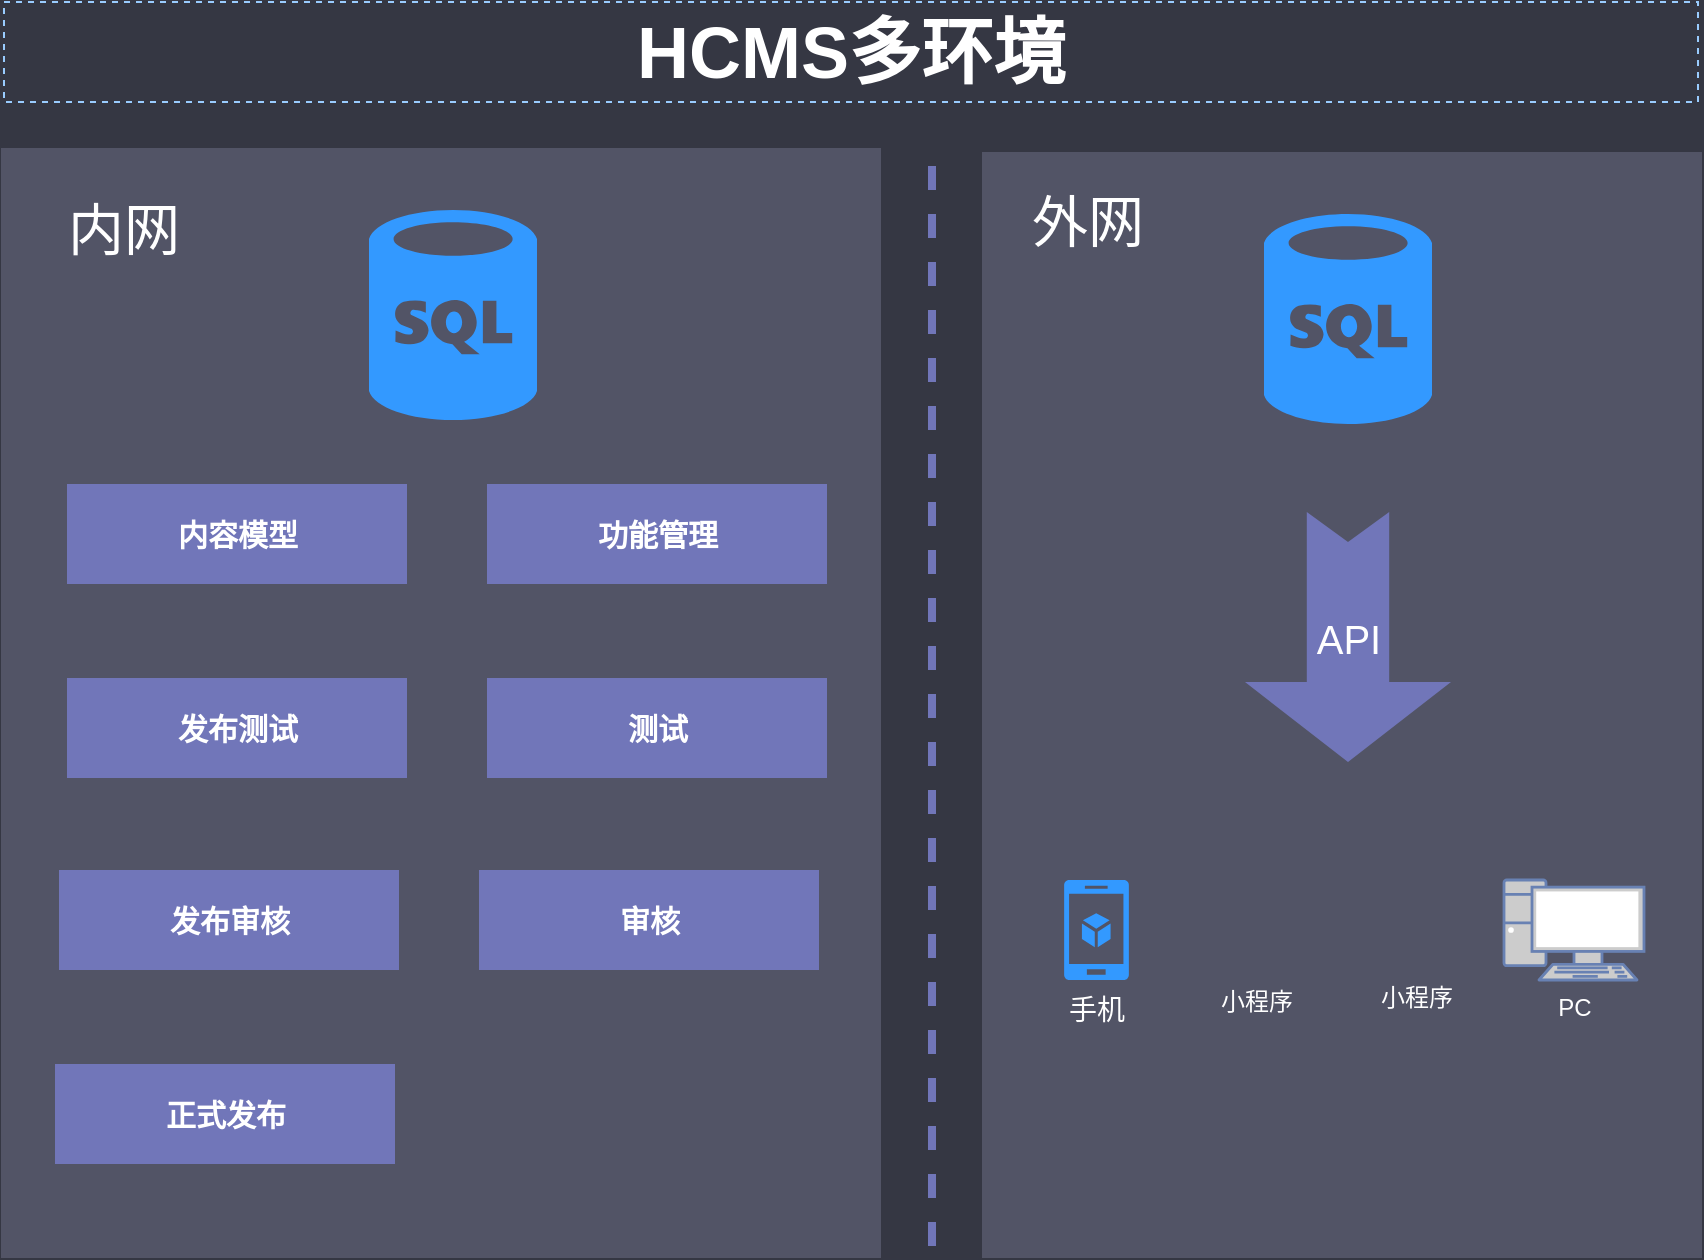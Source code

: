 <mxfile version="13.6.2" type="github">
  <diagram id="6a731a19-8d31-9384-78a2-239565b7b9f0" name="Page-1">
    <mxGraphModel dx="1186" dy="747" grid="0" gridSize="10" guides="1" tooltips="1" connect="1" arrows="1" fold="1" page="1" pageScale="1" pageWidth="1169" pageHeight="827" background="#353743" math="0" shadow="0">
      <root>
        <mxCell id="0" />
        <mxCell id="1" parent="0" />
        <mxCell id="2020" value="" style="rounded=0;whiteSpace=wrap;html=1;dashed=1;strokeColor=none;strokeWidth=2;fontFamily=Verdana;fontSize=12;fontColor=#00BEF2;fillColor=#525466;" parent="1" vertex="1">
          <mxGeometry x="190.5" y="93" width="440" height="555" as="geometry" />
        </mxCell>
        <mxCell id="2021" value="" style="rounded=0;whiteSpace=wrap;html=1;dashed=1;strokeColor=none;strokeWidth=2;fontFamily=Verdana;fontSize=12;fontColor=#00BEF2;fillColor=#525466;" parent="1" vertex="1">
          <mxGeometry x="681" y="95" width="360" height="553" as="geometry" />
        </mxCell>
        <mxCell id="2046" value="手机" style="verticalLabelPosition=bottom;html=1;verticalAlign=top;strokeColor=none;fillColor=#3399FF;shape=mxgraph.azure.mobile_services;dashed=1;fontSize=14;fontColor=#FFFFFF;" parent="1" vertex="1">
          <mxGeometry x="722" y="459" width="32.5" height="50" as="geometry" />
        </mxCell>
        <mxCell id="2047" value="HCMS多环境" style="text;html=1;fillColor=none;align=center;verticalAlign=middle;whiteSpace=wrap;overflow=hidden;dashed=1;fontSize=36;fontColor=#FFFFFF;fontFamily=Helvetica;fontStyle=1;strokeColor=#99CCFF;" parent="1" vertex="1">
          <mxGeometry x="192" y="20" width="847" height="50" as="geometry" />
        </mxCell>
        <mxCell id="ClDeCDsqeWf2BkC4Ki-v-2102" value="内容模型" style="whiteSpace=wrap;html=1;dashed=1;strokeColor=none;strokeWidth=2;fontFamily=Helvetica;fontSize=15;fontColor=#FFFFFF;fontStyle=1;fillColor=#7176B9;" vertex="1" parent="1">
          <mxGeometry x="223.5" y="261" width="170" height="50" as="geometry" />
        </mxCell>
        <mxCell id="ClDeCDsqeWf2BkC4Ki-v-2103" value="PC" style="verticalAlign=top;verticalLabelPosition=bottom;labelPosition=center;align=center;html=1;outlineConnect=0;fillColor=#CCCCCC;strokeColor=#6881B3;gradientColor=none;gradientDirection=north;strokeWidth=2;shape=mxgraph.networks.pc;rounded=0;fontColor=#FFFFFF;" vertex="1" parent="1">
          <mxGeometry x="942" y="459" width="70" height="50" as="geometry" />
        </mxCell>
        <mxCell id="ClDeCDsqeWf2BkC4Ki-v-2104" value="小程序" style="shape=image;html=1;verticalAlign=top;verticalLabelPosition=bottom;labelBackgroundColor=none;imageAspect=0;aspect=fixed;image=https://cdn4.iconfinder.com/data/icons/logos-and-brands/512/371_Wechat_logo-128.png;rounded=0;fillColor=#3399FF;fontColor=#FFFFFF;" vertex="1" parent="1">
          <mxGeometry x="796" y="462" width="44" height="44" as="geometry" />
        </mxCell>
        <mxCell id="ClDeCDsqeWf2BkC4Ki-v-2105" value="小程序&lt;br&gt;" style="shape=image;html=1;verticalAlign=top;verticalLabelPosition=bottom;labelBackgroundColor=none;imageAspect=0;aspect=fixed;image=https://cdn4.iconfinder.com/data/icons/logos-and-brands/512/13_Alipay_logo_logos-128.png;rounded=0;fillColor=#3399FF;fontColor=#FFFFFF;" vertex="1" parent="1">
          <mxGeometry x="878" y="464.5" width="39" height="39" as="geometry" />
        </mxCell>
        <mxCell id="ClDeCDsqeWf2BkC4Ki-v-2115" value="功能管理" style="whiteSpace=wrap;html=1;dashed=1;strokeColor=none;strokeWidth=2;fontFamily=Helvetica;fontSize=15;fontColor=#FFFFFF;fontStyle=1;fillColor=#7176B9;" vertex="1" parent="1">
          <mxGeometry x="433.5" y="261" width="170" height="50" as="geometry" />
        </mxCell>
        <mxCell id="ClDeCDsqeWf2BkC4Ki-v-2116" style="edgeStyle=orthogonalEdgeStyle;curved=1;orthogonalLoop=1;jettySize=auto;html=1;exitX=0.5;exitY=1;exitDx=0;exitDy=0;labelBackgroundColor=none;strokeWidth=4;fontSize=15;fontColor=#FFFFFF;" edge="1" parent="1" source="ClDeCDsqeWf2BkC4Ki-v-2115" target="ClDeCDsqeWf2BkC4Ki-v-2115">
          <mxGeometry relative="1" as="geometry" />
        </mxCell>
        <mxCell id="ClDeCDsqeWf2BkC4Ki-v-2117" value="发布测试" style="whiteSpace=wrap;html=1;dashed=1;strokeColor=none;strokeWidth=2;fontFamily=Helvetica;fontSize=15;fontColor=#FFFFFF;fontStyle=1;fillColor=#7176B9;" vertex="1" parent="1">
          <mxGeometry x="223.5" y="358" width="170" height="50" as="geometry" />
        </mxCell>
        <mxCell id="ClDeCDsqeWf2BkC4Ki-v-2118" value="测试" style="whiteSpace=wrap;html=1;dashed=1;strokeColor=none;strokeWidth=2;fontFamily=Helvetica;fontSize=15;fontColor=#FFFFFF;fontStyle=1;fillColor=#7176B9;" vertex="1" parent="1">
          <mxGeometry x="433.5" y="358" width="170" height="50" as="geometry" />
        </mxCell>
        <mxCell id="ClDeCDsqeWf2BkC4Ki-v-2119" style="edgeStyle=orthogonalEdgeStyle;curved=1;orthogonalLoop=1;jettySize=auto;html=1;exitX=0.5;exitY=1;exitDx=0;exitDy=0;labelBackgroundColor=none;strokeWidth=4;fontSize=15;fontColor=#FFFFFF;" edge="1" parent="1" source="ClDeCDsqeWf2BkC4Ki-v-2118" target="ClDeCDsqeWf2BkC4Ki-v-2118">
          <mxGeometry relative="1" as="geometry" />
        </mxCell>
        <mxCell id="ClDeCDsqeWf2BkC4Ki-v-2120" value="发布审核" style="whiteSpace=wrap;html=1;dashed=1;strokeColor=none;strokeWidth=2;fontFamily=Helvetica;fontSize=15;fontColor=#FFFFFF;fontStyle=1;fillColor=#7176B9;" vertex="1" parent="1">
          <mxGeometry x="219.5" y="454" width="170" height="50" as="geometry" />
        </mxCell>
        <mxCell id="ClDeCDsqeWf2BkC4Ki-v-2121" value="审核" style="whiteSpace=wrap;html=1;dashed=1;strokeColor=none;strokeWidth=2;fontFamily=Helvetica;fontSize=15;fontColor=#FFFFFF;fontStyle=1;fillColor=#7176B9;" vertex="1" parent="1">
          <mxGeometry x="429.5" y="454" width="170" height="50" as="geometry" />
        </mxCell>
        <mxCell id="ClDeCDsqeWf2BkC4Ki-v-2122" style="edgeStyle=orthogonalEdgeStyle;curved=1;orthogonalLoop=1;jettySize=auto;html=1;exitX=0.5;exitY=1;exitDx=0;exitDy=0;labelBackgroundColor=none;strokeWidth=4;fontSize=15;fontColor=#FFFFFF;" edge="1" parent="1" source="ClDeCDsqeWf2BkC4Ki-v-2121" target="ClDeCDsqeWf2BkC4Ki-v-2121">
          <mxGeometry relative="1" as="geometry" />
        </mxCell>
        <mxCell id="ClDeCDsqeWf2BkC4Ki-v-2123" value="正式发布" style="whiteSpace=wrap;html=1;dashed=1;strokeColor=none;strokeWidth=2;fontFamily=Helvetica;fontSize=15;fontColor=#FFFFFF;fontStyle=1;fillColor=#7176B9;" vertex="1" parent="1">
          <mxGeometry x="217.5" y="551" width="170" height="50" as="geometry" />
        </mxCell>
        <mxCell id="ClDeCDsqeWf2BkC4Ki-v-2125" style="edgeStyle=orthogonalEdgeStyle;curved=1;orthogonalLoop=1;jettySize=auto;html=1;exitX=0.5;exitY=1;exitDx=0;exitDy=0;labelBackgroundColor=none;strokeWidth=4;fontSize=15;fontColor=#FFFFFF;" edge="1" parent="1">
          <mxGeometry relative="1" as="geometry">
            <mxPoint x="545.5" y="600" as="sourcePoint" />
            <mxPoint x="545.5" y="600" as="targetPoint" />
          </mxGeometry>
        </mxCell>
        <mxCell id="ClDeCDsqeWf2BkC4Ki-v-2129" value="内网" style="text;html=1;strokeColor=none;fillColor=none;align=center;verticalAlign=middle;whiteSpace=wrap;rounded=0;labelBackgroundColor=none;fontSize=28;fontColor=#FFFFFF;" vertex="1" parent="1">
          <mxGeometry x="211.5" y="110" width="80" height="47" as="geometry" />
        </mxCell>
        <mxCell id="ClDeCDsqeWf2BkC4Ki-v-2130" value="外网" style="text;html=1;strokeColor=none;fillColor=none;align=center;verticalAlign=middle;whiteSpace=wrap;rounded=0;labelBackgroundColor=none;fontSize=28;fontColor=#FFFFFF;" vertex="1" parent="1">
          <mxGeometry x="694" y="106" width="80" height="47" as="geometry" />
        </mxCell>
        <mxCell id="ClDeCDsqeWf2BkC4Ki-v-2131" value="" style="endArrow=none;dashed=1;html=1;labelBackgroundColor=none;strokeWidth=4;fontSize=28;fontColor=#FFFFFF;strokeColor=#7176B9;" edge="1" parent="1">
          <mxGeometry width="50" height="50" relative="1" as="geometry">
            <mxPoint x="656" y="642" as="sourcePoint" />
            <mxPoint x="656" y="99" as="targetPoint" />
          </mxGeometry>
        </mxCell>
        <mxCell id="ClDeCDsqeWf2BkC4Ki-v-2132" value="" style="verticalLabelPosition=bottom;html=1;verticalAlign=top;align=center;strokeColor=none;shape=mxgraph.azure.sql_database;rounded=0;fillColor=#3399FF;" vertex="1" parent="1">
          <mxGeometry x="822" y="126" width="84" height="105" as="geometry" />
        </mxCell>
        <mxCell id="ClDeCDsqeWf2BkC4Ki-v-2133" value="" style="verticalLabelPosition=bottom;html=1;verticalAlign=top;align=center;strokeColor=none;shape=mxgraph.azure.sql_database;rounded=0;fillColor=#3399FF;" vertex="1" parent="1">
          <mxGeometry x="374.5" y="124" width="84" height="105" as="geometry" />
        </mxCell>
        <mxCell id="ClDeCDsqeWf2BkC4Ki-v-2134" value="API" style="html=1;shadow=0;dashed=0;align=center;verticalAlign=middle;shape=mxgraph.arrows2.arrow;dy=0.6;dx=40;notch=15;rounded=0;labelBackgroundColor=none;fontSize=20;fontColor=#FFFFFF;direction=south;strokeColor=none;fillColor=#7176B9;" vertex="1" parent="1">
          <mxGeometry x="812.5" y="275" width="103" height="125" as="geometry" />
        </mxCell>
      </root>
    </mxGraphModel>
  </diagram>
</mxfile>

